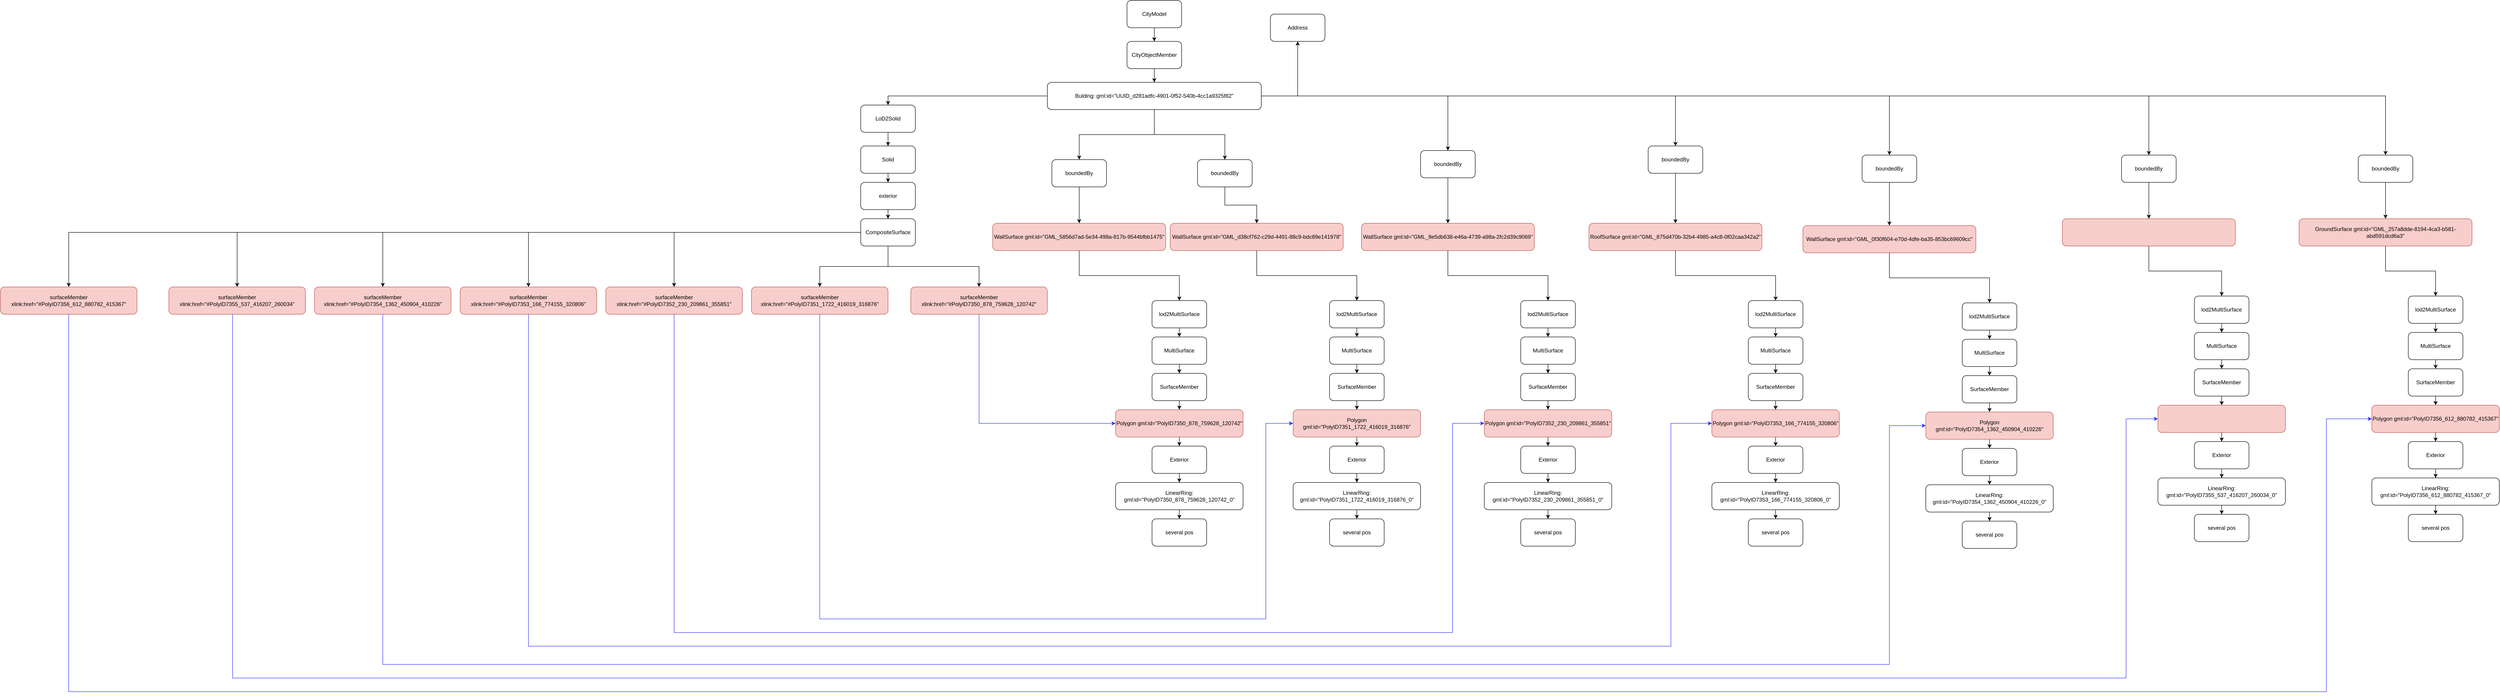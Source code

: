 <mxfile version="24.6.4" type="github">
  <diagram name="Page-1" id="2VtC6YXDffIF7QngygkM">
    <mxGraphModel dx="7420" dy="2530" grid="1" gridSize="10" guides="1" tooltips="1" connect="1" arrows="1" fold="1" page="1" pageScale="1" pageWidth="850" pageHeight="1100" math="0" shadow="0">
      <root>
        <mxCell id="0" />
        <mxCell id="1" parent="0" />
        <mxCell id="NzelXzCkFyNPyGSpEoC4-1" style="edgeStyle=orthogonalEdgeStyle;rounded=0;orthogonalLoop=1;jettySize=auto;html=1;exitX=0.5;exitY=1;exitDx=0;exitDy=0;entryX=0.5;entryY=0;entryDx=0;entryDy=0;" edge="1" parent="1" source="NzelXzCkFyNPyGSpEoC4-2" target="NzelXzCkFyNPyGSpEoC4-12">
          <mxGeometry relative="1" as="geometry" />
        </mxCell>
        <mxCell id="NzelXzCkFyNPyGSpEoC4-2" value="CityObjectMember" style="rounded=1;whiteSpace=wrap;html=1;" vertex="1" parent="1">
          <mxGeometry x="325" y="190" width="120" height="60" as="geometry" />
        </mxCell>
        <mxCell id="NzelXzCkFyNPyGSpEoC4-3" style="edgeStyle=orthogonalEdgeStyle;rounded=0;orthogonalLoop=1;jettySize=auto;html=1;entryX=0.5;entryY=0;entryDx=0;entryDy=0;" edge="1" parent="1" source="NzelXzCkFyNPyGSpEoC4-12" target="NzelXzCkFyNPyGSpEoC4-14">
          <mxGeometry relative="1" as="geometry" />
        </mxCell>
        <mxCell id="NzelXzCkFyNPyGSpEoC4-4" style="edgeStyle=orthogonalEdgeStyle;rounded=0;orthogonalLoop=1;jettySize=auto;html=1;entryX=0.5;entryY=0;entryDx=0;entryDy=0;" edge="1" parent="1" source="NzelXzCkFyNPyGSpEoC4-12" target="NzelXzCkFyNPyGSpEoC4-42">
          <mxGeometry relative="1" as="geometry" />
        </mxCell>
        <mxCell id="NzelXzCkFyNPyGSpEoC4-5" style="edgeStyle=orthogonalEdgeStyle;rounded=0;orthogonalLoop=1;jettySize=auto;html=1;exitX=0.5;exitY=1;exitDx=0;exitDy=0;entryX=0.5;entryY=0;entryDx=0;entryDy=0;" edge="1" parent="1" source="NzelXzCkFyNPyGSpEoC4-12" target="NzelXzCkFyNPyGSpEoC4-44">
          <mxGeometry relative="1" as="geometry" />
        </mxCell>
        <mxCell id="NzelXzCkFyNPyGSpEoC4-6" style="edgeStyle=orthogonalEdgeStyle;rounded=0;orthogonalLoop=1;jettySize=auto;html=1;entryX=0.5;entryY=0;entryDx=0;entryDy=0;" edge="1" parent="1" source="NzelXzCkFyNPyGSpEoC4-12" target="NzelXzCkFyNPyGSpEoC4-46">
          <mxGeometry relative="1" as="geometry" />
        </mxCell>
        <mxCell id="NzelXzCkFyNPyGSpEoC4-7" style="edgeStyle=orthogonalEdgeStyle;rounded=0;orthogonalLoop=1;jettySize=auto;html=1;entryX=0.5;entryY=0;entryDx=0;entryDy=0;" edge="1" parent="1" source="NzelXzCkFyNPyGSpEoC4-12" target="NzelXzCkFyNPyGSpEoC4-48">
          <mxGeometry relative="1" as="geometry" />
        </mxCell>
        <mxCell id="NzelXzCkFyNPyGSpEoC4-8" style="edgeStyle=orthogonalEdgeStyle;rounded=0;orthogonalLoop=1;jettySize=auto;html=1;entryX=0.5;entryY=0;entryDx=0;entryDy=0;" edge="1" parent="1" source="NzelXzCkFyNPyGSpEoC4-12" target="NzelXzCkFyNPyGSpEoC4-50">
          <mxGeometry relative="1" as="geometry" />
        </mxCell>
        <mxCell id="NzelXzCkFyNPyGSpEoC4-9" style="edgeStyle=orthogonalEdgeStyle;rounded=0;orthogonalLoop=1;jettySize=auto;html=1;entryX=0.5;entryY=0;entryDx=0;entryDy=0;" edge="1" parent="1" source="NzelXzCkFyNPyGSpEoC4-12" target="NzelXzCkFyNPyGSpEoC4-52">
          <mxGeometry relative="1" as="geometry" />
        </mxCell>
        <mxCell id="NzelXzCkFyNPyGSpEoC4-10" style="edgeStyle=orthogonalEdgeStyle;rounded=0;orthogonalLoop=1;jettySize=auto;html=1;entryX=0.5;entryY=0;entryDx=0;entryDy=0;" edge="1" parent="1" source="NzelXzCkFyNPyGSpEoC4-12" target="NzelXzCkFyNPyGSpEoC4-54">
          <mxGeometry relative="1" as="geometry" />
        </mxCell>
        <mxCell id="NzelXzCkFyNPyGSpEoC4-11" style="edgeStyle=orthogonalEdgeStyle;rounded=0;orthogonalLoop=1;jettySize=auto;html=1;entryX=0.5;entryY=1;entryDx=0;entryDy=0;" edge="1" parent="1" source="NzelXzCkFyNPyGSpEoC4-12" target="NzelXzCkFyNPyGSpEoC4-162">
          <mxGeometry relative="1" as="geometry" />
        </mxCell>
        <mxCell id="NzelXzCkFyNPyGSpEoC4-12" value="Bulding: gml:id=&quot;UUID_d281adfc-4901-0f52-540b-4cc1a9325f82&quot;" style="rounded=1;whiteSpace=wrap;html=1;" vertex="1" parent="1">
          <mxGeometry x="150" y="280" width="470" height="60" as="geometry" />
        </mxCell>
        <mxCell id="NzelXzCkFyNPyGSpEoC4-13" style="edgeStyle=orthogonalEdgeStyle;rounded=0;orthogonalLoop=1;jettySize=auto;html=1;entryX=0.5;entryY=0;entryDx=0;entryDy=0;" edge="1" parent="1" source="NzelXzCkFyNPyGSpEoC4-14" target="NzelXzCkFyNPyGSpEoC4-16">
          <mxGeometry relative="1" as="geometry" />
        </mxCell>
        <mxCell id="NzelXzCkFyNPyGSpEoC4-14" value="LoD2Solid" style="rounded=1;whiteSpace=wrap;html=1;" vertex="1" parent="1">
          <mxGeometry x="-260" y="330" width="120" height="60" as="geometry" />
        </mxCell>
        <mxCell id="NzelXzCkFyNPyGSpEoC4-15" style="edgeStyle=orthogonalEdgeStyle;rounded=0;orthogonalLoop=1;jettySize=auto;html=1;" edge="1" parent="1" source="NzelXzCkFyNPyGSpEoC4-16" target="NzelXzCkFyNPyGSpEoC4-18">
          <mxGeometry relative="1" as="geometry" />
        </mxCell>
        <mxCell id="NzelXzCkFyNPyGSpEoC4-16" value="Solid" style="rounded=1;whiteSpace=wrap;html=1;" vertex="1" parent="1">
          <mxGeometry x="-260" y="420" width="120" height="60" as="geometry" />
        </mxCell>
        <mxCell id="NzelXzCkFyNPyGSpEoC4-17" style="edgeStyle=orthogonalEdgeStyle;rounded=0;orthogonalLoop=1;jettySize=auto;html=1;exitX=0.5;exitY=1;exitDx=0;exitDy=0;entryX=0.5;entryY=0;entryDx=0;entryDy=0;" edge="1" parent="1" source="NzelXzCkFyNPyGSpEoC4-18" target="NzelXzCkFyNPyGSpEoC4-26">
          <mxGeometry relative="1" as="geometry" />
        </mxCell>
        <mxCell id="NzelXzCkFyNPyGSpEoC4-18" value="exterior" style="rounded=1;whiteSpace=wrap;html=1;" vertex="1" parent="1">
          <mxGeometry x="-260" y="500" width="120" height="60" as="geometry" />
        </mxCell>
        <mxCell id="NzelXzCkFyNPyGSpEoC4-19" style="edgeStyle=orthogonalEdgeStyle;rounded=0;orthogonalLoop=1;jettySize=auto;html=1;entryX=0.5;entryY=0;entryDx=0;entryDy=0;" edge="1" parent="1" source="NzelXzCkFyNPyGSpEoC4-26" target="NzelXzCkFyNPyGSpEoC4-28">
          <mxGeometry relative="1" as="geometry" />
        </mxCell>
        <mxCell id="NzelXzCkFyNPyGSpEoC4-20" style="edgeStyle=orthogonalEdgeStyle;rounded=0;orthogonalLoop=1;jettySize=auto;html=1;entryX=0.5;entryY=0;entryDx=0;entryDy=0;" edge="1" parent="1" source="NzelXzCkFyNPyGSpEoC4-26" target="NzelXzCkFyNPyGSpEoC4-30">
          <mxGeometry relative="1" as="geometry" />
        </mxCell>
        <mxCell id="NzelXzCkFyNPyGSpEoC4-21" style="edgeStyle=orthogonalEdgeStyle;rounded=0;orthogonalLoop=1;jettySize=auto;html=1;entryX=0.5;entryY=0;entryDx=0;entryDy=0;" edge="1" parent="1" source="NzelXzCkFyNPyGSpEoC4-26" target="NzelXzCkFyNPyGSpEoC4-32">
          <mxGeometry relative="1" as="geometry" />
        </mxCell>
        <mxCell id="NzelXzCkFyNPyGSpEoC4-22" style="edgeStyle=orthogonalEdgeStyle;rounded=0;orthogonalLoop=1;jettySize=auto;html=1;entryX=0.5;entryY=0;entryDx=0;entryDy=0;" edge="1" parent="1" source="NzelXzCkFyNPyGSpEoC4-26" target="NzelXzCkFyNPyGSpEoC4-34">
          <mxGeometry relative="1" as="geometry" />
        </mxCell>
        <mxCell id="NzelXzCkFyNPyGSpEoC4-23" style="edgeStyle=orthogonalEdgeStyle;rounded=0;orthogonalLoop=1;jettySize=auto;html=1;" edge="1" parent="1" source="NzelXzCkFyNPyGSpEoC4-26" target="NzelXzCkFyNPyGSpEoC4-36">
          <mxGeometry relative="1" as="geometry" />
        </mxCell>
        <mxCell id="NzelXzCkFyNPyGSpEoC4-24" style="edgeStyle=orthogonalEdgeStyle;rounded=0;orthogonalLoop=1;jettySize=auto;html=1;" edge="1" parent="1" source="NzelXzCkFyNPyGSpEoC4-26" target="NzelXzCkFyNPyGSpEoC4-38">
          <mxGeometry relative="1" as="geometry" />
        </mxCell>
        <mxCell id="NzelXzCkFyNPyGSpEoC4-25" style="edgeStyle=orthogonalEdgeStyle;rounded=0;orthogonalLoop=1;jettySize=auto;html=1;entryX=0.5;entryY=0;entryDx=0;entryDy=0;" edge="1" parent="1" source="NzelXzCkFyNPyGSpEoC4-26" target="NzelXzCkFyNPyGSpEoC4-40">
          <mxGeometry relative="1" as="geometry" />
        </mxCell>
        <mxCell id="NzelXzCkFyNPyGSpEoC4-26" value="CompositeSurface" style="rounded=1;whiteSpace=wrap;html=1;" vertex="1" parent="1">
          <mxGeometry x="-260" y="580" width="120" height="60" as="geometry" />
        </mxCell>
        <mxCell id="NzelXzCkFyNPyGSpEoC4-27" style="edgeStyle=orthogonalEdgeStyle;rounded=0;orthogonalLoop=1;jettySize=auto;html=1;exitX=1;exitY=0.5;exitDx=0;exitDy=0;entryX=0;entryY=0.5;entryDx=0;entryDy=0;strokeColor=#3333FF;" edge="1" parent="1" source="NzelXzCkFyNPyGSpEoC4-28" target="NzelXzCkFyNPyGSpEoC4-66">
          <mxGeometry relative="1" as="geometry">
            <Array as="points">
              <mxPoint y="760" />
              <mxPoint y="1030" />
            </Array>
          </mxGeometry>
        </mxCell>
        <mxCell id="NzelXzCkFyNPyGSpEoC4-28" value="surfaceMember xlink:href=&quot;#PolyID7350_878_759628_120742&quot;" style="rounded=1;whiteSpace=wrap;html=1;fillColor=#f8cecc;strokeColor=#b85450;" vertex="1" parent="1">
          <mxGeometry x="-150" y="730" width="300" height="60" as="geometry" />
        </mxCell>
        <mxCell id="NzelXzCkFyNPyGSpEoC4-29" style="edgeStyle=orthogonalEdgeStyle;rounded=0;orthogonalLoop=1;jettySize=auto;html=1;entryX=0;entryY=0.5;entryDx=0;entryDy=0;strokeColor=#3333FF;" edge="1" parent="1" source="NzelXzCkFyNPyGSpEoC4-30" target="NzelXzCkFyNPyGSpEoC4-81">
          <mxGeometry relative="1" as="geometry">
            <Array as="points">
              <mxPoint x="-350" y="1460" />
              <mxPoint x="630" y="1460" />
              <mxPoint x="630" y="1030" />
            </Array>
          </mxGeometry>
        </mxCell>
        <mxCell id="NzelXzCkFyNPyGSpEoC4-30" value="surfaceMember xlink:href=&quot;#PolyID7351_1722_416019_316876&quot;" style="rounded=1;whiteSpace=wrap;html=1;fillColor=#f8cecc;strokeColor=#b85450;" vertex="1" parent="1">
          <mxGeometry x="-500" y="730" width="300" height="60" as="geometry" />
        </mxCell>
        <mxCell id="NzelXzCkFyNPyGSpEoC4-31" style="edgeStyle=orthogonalEdgeStyle;rounded=0;orthogonalLoop=1;jettySize=auto;html=1;entryX=0;entryY=0.5;entryDx=0;entryDy=0;strokeColor=#3333FF;" edge="1" parent="1" source="NzelXzCkFyNPyGSpEoC4-32" target="NzelXzCkFyNPyGSpEoC4-96">
          <mxGeometry relative="1" as="geometry">
            <Array as="points">
              <mxPoint x="-670" y="1490" />
              <mxPoint x="1040" y="1490" />
              <mxPoint x="1040" y="1030" />
            </Array>
          </mxGeometry>
        </mxCell>
        <mxCell id="NzelXzCkFyNPyGSpEoC4-32" value="surfaceMember xlink:href=&quot;#PolyID7352_230_209861_355851&quot;" style="rounded=1;whiteSpace=wrap;html=1;fillColor=#f8cecc;strokeColor=#b85450;" vertex="1" parent="1">
          <mxGeometry x="-820" y="730" width="300" height="60" as="geometry" />
        </mxCell>
        <mxCell id="NzelXzCkFyNPyGSpEoC4-33" style="edgeStyle=orthogonalEdgeStyle;rounded=0;orthogonalLoop=1;jettySize=auto;html=1;entryX=0;entryY=0.5;entryDx=0;entryDy=0;strokeColor=#3333FF;" edge="1" parent="1" source="NzelXzCkFyNPyGSpEoC4-34" target="NzelXzCkFyNPyGSpEoC4-111">
          <mxGeometry relative="1" as="geometry">
            <Array as="points">
              <mxPoint x="-990" y="1520" />
              <mxPoint x="1520" y="1520" />
              <mxPoint x="1520" y="1030" />
            </Array>
          </mxGeometry>
        </mxCell>
        <mxCell id="NzelXzCkFyNPyGSpEoC4-34" value="surfaceMember xlink:href=&quot;#PolyID7353_166_774155_320806&quot;" style="rounded=1;whiteSpace=wrap;html=1;fillColor=#f8cecc;strokeColor=#b85450;" vertex="1" parent="1">
          <mxGeometry x="-1140" y="730" width="300" height="60" as="geometry" />
        </mxCell>
        <mxCell id="NzelXzCkFyNPyGSpEoC4-35" style="edgeStyle=orthogonalEdgeStyle;rounded=0;orthogonalLoop=1;jettySize=auto;html=1;entryX=0;entryY=0.5;entryDx=0;entryDy=0;strokeColor=#3333FF;" edge="1" parent="1" source="NzelXzCkFyNPyGSpEoC4-36" target="NzelXzCkFyNPyGSpEoC4-126">
          <mxGeometry relative="1" as="geometry">
            <Array as="points">
              <mxPoint x="-1310" y="1560" />
              <mxPoint x="2000" y="1560" />
              <mxPoint x="2000" y="1035" />
            </Array>
          </mxGeometry>
        </mxCell>
        <mxCell id="NzelXzCkFyNPyGSpEoC4-36" value="surfaceMember xlink:href=&quot;#PolyID7354_1362_450904_410226&quot;" style="rounded=1;whiteSpace=wrap;html=1;fillColor=#f8cecc;strokeColor=#b85450;" vertex="1" parent="1">
          <mxGeometry x="-1460" y="730" width="300" height="60" as="geometry" />
        </mxCell>
        <mxCell id="NzelXzCkFyNPyGSpEoC4-37" style="edgeStyle=orthogonalEdgeStyle;rounded=0;orthogonalLoop=1;jettySize=auto;html=1;entryX=0;entryY=0.5;entryDx=0;entryDy=0;strokeColor=#3333FF;" edge="1" parent="1" source="NzelXzCkFyNPyGSpEoC4-38" target="NzelXzCkFyNPyGSpEoC4-141">
          <mxGeometry relative="1" as="geometry">
            <Array as="points">
              <mxPoint x="-1640" y="1590" />
              <mxPoint x="2520" y="1590" />
              <mxPoint x="2520" y="1020" />
            </Array>
          </mxGeometry>
        </mxCell>
        <mxCell id="NzelXzCkFyNPyGSpEoC4-38" value="surfaceMember xlink:href=&quot;#PolyID7355_537_416207_260034&quot;" style="rounded=1;whiteSpace=wrap;html=1;fillColor=#f8cecc;strokeColor=#b85450;" vertex="1" parent="1">
          <mxGeometry x="-1780" y="730" width="300" height="60" as="geometry" />
        </mxCell>
        <mxCell id="NzelXzCkFyNPyGSpEoC4-39" style="edgeStyle=orthogonalEdgeStyle;rounded=0;orthogonalLoop=1;jettySize=auto;html=1;entryX=0;entryY=0.5;entryDx=0;entryDy=0;strokeColor=#3333FF;" edge="1" parent="1" source="NzelXzCkFyNPyGSpEoC4-40" target="NzelXzCkFyNPyGSpEoC4-156">
          <mxGeometry relative="1" as="geometry">
            <Array as="points">
              <mxPoint x="-2000" y="1620" />
              <mxPoint x="2960" y="1620" />
              <mxPoint x="2960" y="1020" />
            </Array>
          </mxGeometry>
        </mxCell>
        <mxCell id="NzelXzCkFyNPyGSpEoC4-40" value="surfaceMember xlink:href=&quot;#PolyID7356_612_880782_415367&quot;" style="rounded=1;whiteSpace=wrap;html=1;fillColor=#f8cecc;strokeColor=#b85450;" vertex="1" parent="1">
          <mxGeometry x="-2150" y="730" width="300" height="60" as="geometry" />
        </mxCell>
        <mxCell id="NzelXzCkFyNPyGSpEoC4-41" style="edgeStyle=orthogonalEdgeStyle;rounded=0;orthogonalLoop=1;jettySize=auto;html=1;exitX=0.5;exitY=1;exitDx=0;exitDy=0;entryX=0.5;entryY=0;entryDx=0;entryDy=0;" edge="1" parent="1" source="NzelXzCkFyNPyGSpEoC4-42" target="NzelXzCkFyNPyGSpEoC4-58">
          <mxGeometry relative="1" as="geometry" />
        </mxCell>
        <mxCell id="NzelXzCkFyNPyGSpEoC4-42" value="boundedBy" style="rounded=1;whiteSpace=wrap;html=1;" vertex="1" parent="1">
          <mxGeometry x="160" y="450" width="120" height="60" as="geometry" />
        </mxCell>
        <mxCell id="NzelXzCkFyNPyGSpEoC4-43" style="edgeStyle=orthogonalEdgeStyle;rounded=0;orthogonalLoop=1;jettySize=auto;html=1;entryX=0.5;entryY=0;entryDx=0;entryDy=0;" edge="1" parent="1" source="NzelXzCkFyNPyGSpEoC4-44" target="NzelXzCkFyNPyGSpEoC4-73">
          <mxGeometry relative="1" as="geometry" />
        </mxCell>
        <mxCell id="NzelXzCkFyNPyGSpEoC4-44" value="boundedBy" style="rounded=1;whiteSpace=wrap;html=1;" vertex="1" parent="1">
          <mxGeometry x="480" y="450" width="120" height="60" as="geometry" />
        </mxCell>
        <mxCell id="NzelXzCkFyNPyGSpEoC4-45" style="edgeStyle=orthogonalEdgeStyle;rounded=0;orthogonalLoop=1;jettySize=auto;html=1;" edge="1" parent="1" source="NzelXzCkFyNPyGSpEoC4-46" target="NzelXzCkFyNPyGSpEoC4-88">
          <mxGeometry relative="1" as="geometry" />
        </mxCell>
        <mxCell id="NzelXzCkFyNPyGSpEoC4-46" value="boundedBy" style="rounded=1;whiteSpace=wrap;html=1;" vertex="1" parent="1">
          <mxGeometry x="970" y="430" width="120" height="60" as="geometry" />
        </mxCell>
        <mxCell id="NzelXzCkFyNPyGSpEoC4-47" style="edgeStyle=orthogonalEdgeStyle;rounded=0;orthogonalLoop=1;jettySize=auto;html=1;entryX=0.5;entryY=0;entryDx=0;entryDy=0;" edge="1" parent="1" source="NzelXzCkFyNPyGSpEoC4-48" target="NzelXzCkFyNPyGSpEoC4-103">
          <mxGeometry relative="1" as="geometry" />
        </mxCell>
        <mxCell id="NzelXzCkFyNPyGSpEoC4-48" value="boundedBy" style="rounded=1;whiteSpace=wrap;html=1;" vertex="1" parent="1">
          <mxGeometry x="1470" y="420" width="120" height="60" as="geometry" />
        </mxCell>
        <mxCell id="NzelXzCkFyNPyGSpEoC4-49" style="edgeStyle=orthogonalEdgeStyle;rounded=0;orthogonalLoop=1;jettySize=auto;html=1;entryX=0.5;entryY=0;entryDx=0;entryDy=0;" edge="1" parent="1" source="NzelXzCkFyNPyGSpEoC4-50" target="NzelXzCkFyNPyGSpEoC4-118">
          <mxGeometry relative="1" as="geometry" />
        </mxCell>
        <mxCell id="NzelXzCkFyNPyGSpEoC4-50" value="boundedBy" style="rounded=1;whiteSpace=wrap;html=1;" vertex="1" parent="1">
          <mxGeometry x="1940" y="440" width="120" height="60" as="geometry" />
        </mxCell>
        <mxCell id="NzelXzCkFyNPyGSpEoC4-51" style="edgeStyle=orthogonalEdgeStyle;rounded=0;orthogonalLoop=1;jettySize=auto;html=1;entryX=0.5;entryY=0;entryDx=0;entryDy=0;" edge="1" parent="1" source="NzelXzCkFyNPyGSpEoC4-52" target="NzelXzCkFyNPyGSpEoC4-133">
          <mxGeometry relative="1" as="geometry" />
        </mxCell>
        <mxCell id="NzelXzCkFyNPyGSpEoC4-52" value="boundedBy" style="rounded=1;whiteSpace=wrap;html=1;" vertex="1" parent="1">
          <mxGeometry x="2510" y="440" width="120" height="60" as="geometry" />
        </mxCell>
        <mxCell id="NzelXzCkFyNPyGSpEoC4-53" style="edgeStyle=orthogonalEdgeStyle;rounded=0;orthogonalLoop=1;jettySize=auto;html=1;" edge="1" parent="1" source="NzelXzCkFyNPyGSpEoC4-54" target="NzelXzCkFyNPyGSpEoC4-148">
          <mxGeometry relative="1" as="geometry" />
        </mxCell>
        <mxCell id="NzelXzCkFyNPyGSpEoC4-54" value="boundedBy" style="rounded=1;whiteSpace=wrap;html=1;" vertex="1" parent="1">
          <mxGeometry x="3030" y="440" width="120" height="60" as="geometry" />
        </mxCell>
        <mxCell id="NzelXzCkFyNPyGSpEoC4-55" style="edgeStyle=orthogonalEdgeStyle;rounded=0;orthogonalLoop=1;jettySize=auto;html=1;exitX=0.5;exitY=1;exitDx=0;exitDy=0;entryX=0.5;entryY=0;entryDx=0;entryDy=0;" edge="1" parent="1" source="NzelXzCkFyNPyGSpEoC4-56" target="NzelXzCkFyNPyGSpEoC4-2">
          <mxGeometry relative="1" as="geometry" />
        </mxCell>
        <mxCell id="NzelXzCkFyNPyGSpEoC4-56" value="CityModel" style="rounded=1;whiteSpace=wrap;html=1;" vertex="1" parent="1">
          <mxGeometry x="325" y="100" width="120" height="60" as="geometry" />
        </mxCell>
        <mxCell id="NzelXzCkFyNPyGSpEoC4-57" style="edgeStyle=orthogonalEdgeStyle;rounded=0;orthogonalLoop=1;jettySize=auto;html=1;exitX=0.5;exitY=1;exitDx=0;exitDy=0;entryX=0.5;entryY=0;entryDx=0;entryDy=0;" edge="1" parent="1" source="NzelXzCkFyNPyGSpEoC4-58" target="NzelXzCkFyNPyGSpEoC4-60">
          <mxGeometry relative="1" as="geometry" />
        </mxCell>
        <mxCell id="NzelXzCkFyNPyGSpEoC4-58" value="WallSurface gml:id=&quot;GML_5856d7ad-5e34-498a-817b-9544bfbb1475&quot;" style="rounded=1;whiteSpace=wrap;html=1;fillColor=#f8cecc;strokeColor=#b85450;" vertex="1" parent="1">
          <mxGeometry x="30" y="590" width="380" height="60" as="geometry" />
        </mxCell>
        <mxCell id="NzelXzCkFyNPyGSpEoC4-59" style="edgeStyle=orthogonalEdgeStyle;rounded=0;orthogonalLoop=1;jettySize=auto;html=1;exitX=0.5;exitY=1;exitDx=0;exitDy=0;entryX=0.5;entryY=0;entryDx=0;entryDy=0;" edge="1" parent="1" source="NzelXzCkFyNPyGSpEoC4-60" target="NzelXzCkFyNPyGSpEoC4-62">
          <mxGeometry relative="1" as="geometry" />
        </mxCell>
        <mxCell id="NzelXzCkFyNPyGSpEoC4-60" value="lod2MultiSurface" style="rounded=1;whiteSpace=wrap;html=1;" vertex="1" parent="1">
          <mxGeometry x="380" y="760" width="120" height="60" as="geometry" />
        </mxCell>
        <mxCell id="NzelXzCkFyNPyGSpEoC4-61" style="edgeStyle=orthogonalEdgeStyle;rounded=0;orthogonalLoop=1;jettySize=auto;html=1;exitX=0.5;exitY=1;exitDx=0;exitDy=0;entryX=0.5;entryY=0;entryDx=0;entryDy=0;" edge="1" parent="1" source="NzelXzCkFyNPyGSpEoC4-62" target="NzelXzCkFyNPyGSpEoC4-64">
          <mxGeometry relative="1" as="geometry" />
        </mxCell>
        <mxCell id="NzelXzCkFyNPyGSpEoC4-62" value="MultiSurface" style="rounded=1;whiteSpace=wrap;html=1;" vertex="1" parent="1">
          <mxGeometry x="380" y="840" width="120" height="60" as="geometry" />
        </mxCell>
        <mxCell id="NzelXzCkFyNPyGSpEoC4-63" style="edgeStyle=orthogonalEdgeStyle;rounded=0;orthogonalLoop=1;jettySize=auto;html=1;exitX=0.5;exitY=1;exitDx=0;exitDy=0;entryX=0.5;entryY=0;entryDx=0;entryDy=0;" edge="1" parent="1" source="NzelXzCkFyNPyGSpEoC4-64" target="NzelXzCkFyNPyGSpEoC4-66">
          <mxGeometry relative="1" as="geometry" />
        </mxCell>
        <mxCell id="NzelXzCkFyNPyGSpEoC4-64" value="SurfaceMember" style="rounded=1;whiteSpace=wrap;html=1;" vertex="1" parent="1">
          <mxGeometry x="380" y="920" width="120" height="60" as="geometry" />
        </mxCell>
        <mxCell id="NzelXzCkFyNPyGSpEoC4-65" style="edgeStyle=orthogonalEdgeStyle;rounded=0;orthogonalLoop=1;jettySize=auto;html=1;exitX=0.5;exitY=1;exitDx=0;exitDy=0;entryX=0.5;entryY=0;entryDx=0;entryDy=0;" edge="1" parent="1" source="NzelXzCkFyNPyGSpEoC4-66" target="NzelXzCkFyNPyGSpEoC4-68">
          <mxGeometry relative="1" as="geometry" />
        </mxCell>
        <mxCell id="NzelXzCkFyNPyGSpEoC4-66" value="Polygon gml:id=&quot;PolyID7350_878_759628_120742&quot;" style="rounded=1;whiteSpace=wrap;html=1;fillColor=#f8cecc;strokeColor=#b85450;" vertex="1" parent="1">
          <mxGeometry x="300" y="1000" width="280" height="60" as="geometry" />
        </mxCell>
        <mxCell id="NzelXzCkFyNPyGSpEoC4-67" style="edgeStyle=orthogonalEdgeStyle;rounded=0;orthogonalLoop=1;jettySize=auto;html=1;exitX=0.5;exitY=1;exitDx=0;exitDy=0;entryX=0.5;entryY=0;entryDx=0;entryDy=0;" edge="1" parent="1" source="NzelXzCkFyNPyGSpEoC4-68" target="NzelXzCkFyNPyGSpEoC4-70">
          <mxGeometry relative="1" as="geometry" />
        </mxCell>
        <mxCell id="NzelXzCkFyNPyGSpEoC4-68" value="Exterior" style="rounded=1;whiteSpace=wrap;html=1;" vertex="1" parent="1">
          <mxGeometry x="380" y="1080" width="120" height="60" as="geometry" />
        </mxCell>
        <mxCell id="NzelXzCkFyNPyGSpEoC4-69" style="edgeStyle=orthogonalEdgeStyle;rounded=0;orthogonalLoop=1;jettySize=auto;html=1;exitX=0.5;exitY=1;exitDx=0;exitDy=0;entryX=0.5;entryY=0;entryDx=0;entryDy=0;" edge="1" parent="1" source="NzelXzCkFyNPyGSpEoC4-70" target="NzelXzCkFyNPyGSpEoC4-71">
          <mxGeometry relative="1" as="geometry" />
        </mxCell>
        <mxCell id="NzelXzCkFyNPyGSpEoC4-70" value="LinearRing: gml:id=&quot;PolyID7350_878_759628_120742_0&quot;" style="rounded=1;whiteSpace=wrap;html=1;" vertex="1" parent="1">
          <mxGeometry x="300" y="1160" width="280" height="60" as="geometry" />
        </mxCell>
        <mxCell id="NzelXzCkFyNPyGSpEoC4-71" value="several pos" style="rounded=1;whiteSpace=wrap;html=1;" vertex="1" parent="1">
          <mxGeometry x="380" y="1240" width="120" height="60" as="geometry" />
        </mxCell>
        <mxCell id="NzelXzCkFyNPyGSpEoC4-72" style="edgeStyle=orthogonalEdgeStyle;rounded=0;orthogonalLoop=1;jettySize=auto;html=1;exitX=0.5;exitY=1;exitDx=0;exitDy=0;entryX=0.5;entryY=0;entryDx=0;entryDy=0;" edge="1" parent="1" source="NzelXzCkFyNPyGSpEoC4-73" target="NzelXzCkFyNPyGSpEoC4-75">
          <mxGeometry relative="1" as="geometry" />
        </mxCell>
        <mxCell id="NzelXzCkFyNPyGSpEoC4-73" value="WallSurface gml:id=&quot;GML_d38cf762-c29d-4491-88c9-bdc89e141978&quot;" style="rounded=1;whiteSpace=wrap;html=1;fillColor=#f8cecc;strokeColor=#b85450;" vertex="1" parent="1">
          <mxGeometry x="420" y="590" width="380" height="60" as="geometry" />
        </mxCell>
        <mxCell id="NzelXzCkFyNPyGSpEoC4-74" style="edgeStyle=orthogonalEdgeStyle;rounded=0;orthogonalLoop=1;jettySize=auto;html=1;exitX=0.5;exitY=1;exitDx=0;exitDy=0;entryX=0.5;entryY=0;entryDx=0;entryDy=0;" edge="1" parent="1" source="NzelXzCkFyNPyGSpEoC4-75" target="NzelXzCkFyNPyGSpEoC4-77">
          <mxGeometry relative="1" as="geometry" />
        </mxCell>
        <mxCell id="NzelXzCkFyNPyGSpEoC4-75" value="lod2MultiSurface" style="rounded=1;whiteSpace=wrap;html=1;" vertex="1" parent="1">
          <mxGeometry x="770" y="760" width="120" height="60" as="geometry" />
        </mxCell>
        <mxCell id="NzelXzCkFyNPyGSpEoC4-76" style="edgeStyle=orthogonalEdgeStyle;rounded=0;orthogonalLoop=1;jettySize=auto;html=1;exitX=0.5;exitY=1;exitDx=0;exitDy=0;entryX=0.5;entryY=0;entryDx=0;entryDy=0;" edge="1" parent="1" source="NzelXzCkFyNPyGSpEoC4-77" target="NzelXzCkFyNPyGSpEoC4-79">
          <mxGeometry relative="1" as="geometry" />
        </mxCell>
        <mxCell id="NzelXzCkFyNPyGSpEoC4-77" value="MultiSurface" style="rounded=1;whiteSpace=wrap;html=1;" vertex="1" parent="1">
          <mxGeometry x="770" y="840" width="120" height="60" as="geometry" />
        </mxCell>
        <mxCell id="NzelXzCkFyNPyGSpEoC4-78" style="edgeStyle=orthogonalEdgeStyle;rounded=0;orthogonalLoop=1;jettySize=auto;html=1;exitX=0.5;exitY=1;exitDx=0;exitDy=0;entryX=0.5;entryY=0;entryDx=0;entryDy=0;" edge="1" parent="1" source="NzelXzCkFyNPyGSpEoC4-79" target="NzelXzCkFyNPyGSpEoC4-81">
          <mxGeometry relative="1" as="geometry" />
        </mxCell>
        <mxCell id="NzelXzCkFyNPyGSpEoC4-79" value="SurfaceMember" style="rounded=1;whiteSpace=wrap;html=1;" vertex="1" parent="1">
          <mxGeometry x="770" y="920" width="120" height="60" as="geometry" />
        </mxCell>
        <mxCell id="NzelXzCkFyNPyGSpEoC4-80" style="edgeStyle=orthogonalEdgeStyle;rounded=0;orthogonalLoop=1;jettySize=auto;html=1;exitX=0.5;exitY=1;exitDx=0;exitDy=0;entryX=0.5;entryY=0;entryDx=0;entryDy=0;" edge="1" parent="1" source="NzelXzCkFyNPyGSpEoC4-81" target="NzelXzCkFyNPyGSpEoC4-83">
          <mxGeometry relative="1" as="geometry" />
        </mxCell>
        <mxCell id="NzelXzCkFyNPyGSpEoC4-81" value="Polygon gml:id=&quot;PolyID7351_1722_416019_316876&quot;" style="rounded=1;whiteSpace=wrap;html=1;fillColor=#f8cecc;strokeColor=#b85450;" vertex="1" parent="1">
          <mxGeometry x="690" y="1000" width="280" height="60" as="geometry" />
        </mxCell>
        <mxCell id="NzelXzCkFyNPyGSpEoC4-82" style="edgeStyle=orthogonalEdgeStyle;rounded=0;orthogonalLoop=1;jettySize=auto;html=1;exitX=0.5;exitY=1;exitDx=0;exitDy=0;entryX=0.5;entryY=0;entryDx=0;entryDy=0;" edge="1" parent="1" source="NzelXzCkFyNPyGSpEoC4-83" target="NzelXzCkFyNPyGSpEoC4-85">
          <mxGeometry relative="1" as="geometry" />
        </mxCell>
        <mxCell id="NzelXzCkFyNPyGSpEoC4-83" value="Exterior" style="rounded=1;whiteSpace=wrap;html=1;" vertex="1" parent="1">
          <mxGeometry x="770" y="1080" width="120" height="60" as="geometry" />
        </mxCell>
        <mxCell id="NzelXzCkFyNPyGSpEoC4-84" style="edgeStyle=orthogonalEdgeStyle;rounded=0;orthogonalLoop=1;jettySize=auto;html=1;exitX=0.5;exitY=1;exitDx=0;exitDy=0;entryX=0.5;entryY=0;entryDx=0;entryDy=0;" edge="1" parent="1" source="NzelXzCkFyNPyGSpEoC4-85" target="NzelXzCkFyNPyGSpEoC4-86">
          <mxGeometry relative="1" as="geometry" />
        </mxCell>
        <mxCell id="NzelXzCkFyNPyGSpEoC4-85" value="LinearRing: gml:id=&quot;PolyID7351_1722_416019_316876_0&quot;" style="rounded=1;whiteSpace=wrap;html=1;" vertex="1" parent="1">
          <mxGeometry x="690" y="1160" width="280" height="60" as="geometry" />
        </mxCell>
        <mxCell id="NzelXzCkFyNPyGSpEoC4-86" value="several pos" style="rounded=1;whiteSpace=wrap;html=1;" vertex="1" parent="1">
          <mxGeometry x="770" y="1240" width="120" height="60" as="geometry" />
        </mxCell>
        <mxCell id="NzelXzCkFyNPyGSpEoC4-87" style="edgeStyle=orthogonalEdgeStyle;rounded=0;orthogonalLoop=1;jettySize=auto;html=1;exitX=0.5;exitY=1;exitDx=0;exitDy=0;entryX=0.5;entryY=0;entryDx=0;entryDy=0;" edge="1" parent="1" source="NzelXzCkFyNPyGSpEoC4-88" target="NzelXzCkFyNPyGSpEoC4-90">
          <mxGeometry relative="1" as="geometry" />
        </mxCell>
        <mxCell id="NzelXzCkFyNPyGSpEoC4-88" value="WallSurface gml:id=&quot;GML_8e5db638-e46a-4739-a98a-2fc2d39c9069&quot;" style="rounded=1;whiteSpace=wrap;html=1;fillColor=#f8cecc;strokeColor=#b85450;" vertex="1" parent="1">
          <mxGeometry x="840" y="590" width="380" height="60" as="geometry" />
        </mxCell>
        <mxCell id="NzelXzCkFyNPyGSpEoC4-89" style="edgeStyle=orthogonalEdgeStyle;rounded=0;orthogonalLoop=1;jettySize=auto;html=1;exitX=0.5;exitY=1;exitDx=0;exitDy=0;entryX=0.5;entryY=0;entryDx=0;entryDy=0;" edge="1" parent="1" source="NzelXzCkFyNPyGSpEoC4-90" target="NzelXzCkFyNPyGSpEoC4-92">
          <mxGeometry relative="1" as="geometry" />
        </mxCell>
        <mxCell id="NzelXzCkFyNPyGSpEoC4-90" value="lod2MultiSurface" style="rounded=1;whiteSpace=wrap;html=1;" vertex="1" parent="1">
          <mxGeometry x="1190" y="760" width="120" height="60" as="geometry" />
        </mxCell>
        <mxCell id="NzelXzCkFyNPyGSpEoC4-91" style="edgeStyle=orthogonalEdgeStyle;rounded=0;orthogonalLoop=1;jettySize=auto;html=1;exitX=0.5;exitY=1;exitDx=0;exitDy=0;entryX=0.5;entryY=0;entryDx=0;entryDy=0;" edge="1" parent="1" source="NzelXzCkFyNPyGSpEoC4-92" target="NzelXzCkFyNPyGSpEoC4-94">
          <mxGeometry relative="1" as="geometry" />
        </mxCell>
        <mxCell id="NzelXzCkFyNPyGSpEoC4-92" value="MultiSurface" style="rounded=1;whiteSpace=wrap;html=1;" vertex="1" parent="1">
          <mxGeometry x="1190" y="840" width="120" height="60" as="geometry" />
        </mxCell>
        <mxCell id="NzelXzCkFyNPyGSpEoC4-93" style="edgeStyle=orthogonalEdgeStyle;rounded=0;orthogonalLoop=1;jettySize=auto;html=1;exitX=0.5;exitY=1;exitDx=0;exitDy=0;entryX=0.5;entryY=0;entryDx=0;entryDy=0;" edge="1" parent="1" source="NzelXzCkFyNPyGSpEoC4-94" target="NzelXzCkFyNPyGSpEoC4-96">
          <mxGeometry relative="1" as="geometry" />
        </mxCell>
        <mxCell id="NzelXzCkFyNPyGSpEoC4-94" value="SurfaceMember" style="rounded=1;whiteSpace=wrap;html=1;" vertex="1" parent="1">
          <mxGeometry x="1190" y="920" width="120" height="60" as="geometry" />
        </mxCell>
        <mxCell id="NzelXzCkFyNPyGSpEoC4-95" style="edgeStyle=orthogonalEdgeStyle;rounded=0;orthogonalLoop=1;jettySize=auto;html=1;exitX=0.5;exitY=1;exitDx=0;exitDy=0;entryX=0.5;entryY=0;entryDx=0;entryDy=0;" edge="1" parent="1" source="NzelXzCkFyNPyGSpEoC4-96" target="NzelXzCkFyNPyGSpEoC4-98">
          <mxGeometry relative="1" as="geometry" />
        </mxCell>
        <mxCell id="NzelXzCkFyNPyGSpEoC4-96" value="Polygon gml:id=&quot;PolyID7352_230_209861_355851&quot;" style="rounded=1;whiteSpace=wrap;html=1;fillColor=#f8cecc;strokeColor=#b85450;" vertex="1" parent="1">
          <mxGeometry x="1110" y="1000" width="280" height="60" as="geometry" />
        </mxCell>
        <mxCell id="NzelXzCkFyNPyGSpEoC4-97" style="edgeStyle=orthogonalEdgeStyle;rounded=0;orthogonalLoop=1;jettySize=auto;html=1;exitX=0.5;exitY=1;exitDx=0;exitDy=0;entryX=0.5;entryY=0;entryDx=0;entryDy=0;" edge="1" parent="1" source="NzelXzCkFyNPyGSpEoC4-98" target="NzelXzCkFyNPyGSpEoC4-100">
          <mxGeometry relative="1" as="geometry" />
        </mxCell>
        <mxCell id="NzelXzCkFyNPyGSpEoC4-98" value="Exterior" style="rounded=1;whiteSpace=wrap;html=1;" vertex="1" parent="1">
          <mxGeometry x="1190" y="1080" width="120" height="60" as="geometry" />
        </mxCell>
        <mxCell id="NzelXzCkFyNPyGSpEoC4-99" style="edgeStyle=orthogonalEdgeStyle;rounded=0;orthogonalLoop=1;jettySize=auto;html=1;exitX=0.5;exitY=1;exitDx=0;exitDy=0;entryX=0.5;entryY=0;entryDx=0;entryDy=0;" edge="1" parent="1" source="NzelXzCkFyNPyGSpEoC4-100" target="NzelXzCkFyNPyGSpEoC4-101">
          <mxGeometry relative="1" as="geometry" />
        </mxCell>
        <mxCell id="NzelXzCkFyNPyGSpEoC4-100" value="LinearRing: gml:id=&quot;PolyID7352_230_209861_355851_0&quot;" style="rounded=1;whiteSpace=wrap;html=1;" vertex="1" parent="1">
          <mxGeometry x="1110" y="1160" width="280" height="60" as="geometry" />
        </mxCell>
        <mxCell id="NzelXzCkFyNPyGSpEoC4-101" value="several pos" style="rounded=1;whiteSpace=wrap;html=1;" vertex="1" parent="1">
          <mxGeometry x="1190" y="1240" width="120" height="60" as="geometry" />
        </mxCell>
        <mxCell id="NzelXzCkFyNPyGSpEoC4-102" style="edgeStyle=orthogonalEdgeStyle;rounded=0;orthogonalLoop=1;jettySize=auto;html=1;exitX=0.5;exitY=1;exitDx=0;exitDy=0;entryX=0.5;entryY=0;entryDx=0;entryDy=0;" edge="1" parent="1" source="NzelXzCkFyNPyGSpEoC4-103" target="NzelXzCkFyNPyGSpEoC4-105">
          <mxGeometry relative="1" as="geometry" />
        </mxCell>
        <mxCell id="NzelXzCkFyNPyGSpEoC4-103" value="RoofSurface gml:id=&quot;GML_875d470b-32b4-4985-a4c8-0f02caa342a2&quot;" style="rounded=1;whiteSpace=wrap;html=1;fillColor=#f8cecc;strokeColor=#b85450;" vertex="1" parent="1">
          <mxGeometry x="1340" y="590" width="380" height="60" as="geometry" />
        </mxCell>
        <mxCell id="NzelXzCkFyNPyGSpEoC4-104" style="edgeStyle=orthogonalEdgeStyle;rounded=0;orthogonalLoop=1;jettySize=auto;html=1;exitX=0.5;exitY=1;exitDx=0;exitDy=0;entryX=0.5;entryY=0;entryDx=0;entryDy=0;" edge="1" parent="1" source="NzelXzCkFyNPyGSpEoC4-105" target="NzelXzCkFyNPyGSpEoC4-107">
          <mxGeometry relative="1" as="geometry" />
        </mxCell>
        <mxCell id="NzelXzCkFyNPyGSpEoC4-105" value="lod2MultiSurface" style="rounded=1;whiteSpace=wrap;html=1;" vertex="1" parent="1">
          <mxGeometry x="1690" y="760" width="120" height="60" as="geometry" />
        </mxCell>
        <mxCell id="NzelXzCkFyNPyGSpEoC4-106" style="edgeStyle=orthogonalEdgeStyle;rounded=0;orthogonalLoop=1;jettySize=auto;html=1;exitX=0.5;exitY=1;exitDx=0;exitDy=0;entryX=0.5;entryY=0;entryDx=0;entryDy=0;" edge="1" parent="1" source="NzelXzCkFyNPyGSpEoC4-107" target="NzelXzCkFyNPyGSpEoC4-109">
          <mxGeometry relative="1" as="geometry" />
        </mxCell>
        <mxCell id="NzelXzCkFyNPyGSpEoC4-107" value="MultiSurface" style="rounded=1;whiteSpace=wrap;html=1;" vertex="1" parent="1">
          <mxGeometry x="1690" y="840" width="120" height="60" as="geometry" />
        </mxCell>
        <mxCell id="NzelXzCkFyNPyGSpEoC4-108" style="edgeStyle=orthogonalEdgeStyle;rounded=0;orthogonalLoop=1;jettySize=auto;html=1;exitX=0.5;exitY=1;exitDx=0;exitDy=0;entryX=0.5;entryY=0;entryDx=0;entryDy=0;" edge="1" parent="1" source="NzelXzCkFyNPyGSpEoC4-109" target="NzelXzCkFyNPyGSpEoC4-111">
          <mxGeometry relative="1" as="geometry" />
        </mxCell>
        <mxCell id="NzelXzCkFyNPyGSpEoC4-109" value="SurfaceMember" style="rounded=1;whiteSpace=wrap;html=1;" vertex="1" parent="1">
          <mxGeometry x="1690" y="920" width="120" height="60" as="geometry" />
        </mxCell>
        <mxCell id="NzelXzCkFyNPyGSpEoC4-110" style="edgeStyle=orthogonalEdgeStyle;rounded=0;orthogonalLoop=1;jettySize=auto;html=1;exitX=0.5;exitY=1;exitDx=0;exitDy=0;entryX=0.5;entryY=0;entryDx=0;entryDy=0;" edge="1" parent="1" source="NzelXzCkFyNPyGSpEoC4-111" target="NzelXzCkFyNPyGSpEoC4-113">
          <mxGeometry relative="1" as="geometry" />
        </mxCell>
        <mxCell id="NzelXzCkFyNPyGSpEoC4-111" value="Polygon gml:id=&quot;PolyID7353_166_774155_320806&quot;" style="rounded=1;whiteSpace=wrap;html=1;fillColor=#f8cecc;strokeColor=#b85450;" vertex="1" parent="1">
          <mxGeometry x="1610" y="1000" width="280" height="60" as="geometry" />
        </mxCell>
        <mxCell id="NzelXzCkFyNPyGSpEoC4-112" style="edgeStyle=orthogonalEdgeStyle;rounded=0;orthogonalLoop=1;jettySize=auto;html=1;exitX=0.5;exitY=1;exitDx=0;exitDy=0;entryX=0.5;entryY=0;entryDx=0;entryDy=0;" edge="1" parent="1" source="NzelXzCkFyNPyGSpEoC4-113" target="NzelXzCkFyNPyGSpEoC4-115">
          <mxGeometry relative="1" as="geometry" />
        </mxCell>
        <mxCell id="NzelXzCkFyNPyGSpEoC4-113" value="Exterior" style="rounded=1;whiteSpace=wrap;html=1;" vertex="1" parent="1">
          <mxGeometry x="1690" y="1080" width="120" height="60" as="geometry" />
        </mxCell>
        <mxCell id="NzelXzCkFyNPyGSpEoC4-114" style="edgeStyle=orthogonalEdgeStyle;rounded=0;orthogonalLoop=1;jettySize=auto;html=1;exitX=0.5;exitY=1;exitDx=0;exitDy=0;entryX=0.5;entryY=0;entryDx=0;entryDy=0;" edge="1" parent="1" source="NzelXzCkFyNPyGSpEoC4-115" target="NzelXzCkFyNPyGSpEoC4-116">
          <mxGeometry relative="1" as="geometry" />
        </mxCell>
        <mxCell id="NzelXzCkFyNPyGSpEoC4-115" value="LinearRing: gml:id=&quot;PolyID7353_166_774155_320806_0&quot;" style="rounded=1;whiteSpace=wrap;html=1;" vertex="1" parent="1">
          <mxGeometry x="1610" y="1160" width="280" height="60" as="geometry" />
        </mxCell>
        <mxCell id="NzelXzCkFyNPyGSpEoC4-116" value="several pos" style="rounded=1;whiteSpace=wrap;html=1;" vertex="1" parent="1">
          <mxGeometry x="1690" y="1240" width="120" height="60" as="geometry" />
        </mxCell>
        <mxCell id="NzelXzCkFyNPyGSpEoC4-117" style="edgeStyle=orthogonalEdgeStyle;rounded=0;orthogonalLoop=1;jettySize=auto;html=1;exitX=0.5;exitY=1;exitDx=0;exitDy=0;entryX=0.5;entryY=0;entryDx=0;entryDy=0;" edge="1" parent="1" source="NzelXzCkFyNPyGSpEoC4-118" target="NzelXzCkFyNPyGSpEoC4-120">
          <mxGeometry relative="1" as="geometry" />
        </mxCell>
        <mxCell id="NzelXzCkFyNPyGSpEoC4-118" value="WallSurface gml:id=&quot;GML_0f30f604-e70d-4dfe-ba35-853bc69609cc&quot;" style="rounded=1;whiteSpace=wrap;html=1;fillColor=#f8cecc;strokeColor=#b85450;" vertex="1" parent="1">
          <mxGeometry x="1810" y="595" width="380" height="60" as="geometry" />
        </mxCell>
        <mxCell id="NzelXzCkFyNPyGSpEoC4-119" style="edgeStyle=orthogonalEdgeStyle;rounded=0;orthogonalLoop=1;jettySize=auto;html=1;exitX=0.5;exitY=1;exitDx=0;exitDy=0;entryX=0.5;entryY=0;entryDx=0;entryDy=0;" edge="1" parent="1" source="NzelXzCkFyNPyGSpEoC4-120" target="NzelXzCkFyNPyGSpEoC4-122">
          <mxGeometry relative="1" as="geometry" />
        </mxCell>
        <mxCell id="NzelXzCkFyNPyGSpEoC4-120" value="lod2MultiSurface" style="rounded=1;whiteSpace=wrap;html=1;" vertex="1" parent="1">
          <mxGeometry x="2160" y="765" width="120" height="60" as="geometry" />
        </mxCell>
        <mxCell id="NzelXzCkFyNPyGSpEoC4-121" style="edgeStyle=orthogonalEdgeStyle;rounded=0;orthogonalLoop=1;jettySize=auto;html=1;exitX=0.5;exitY=1;exitDx=0;exitDy=0;entryX=0.5;entryY=0;entryDx=0;entryDy=0;" edge="1" parent="1" source="NzelXzCkFyNPyGSpEoC4-122" target="NzelXzCkFyNPyGSpEoC4-124">
          <mxGeometry relative="1" as="geometry" />
        </mxCell>
        <mxCell id="NzelXzCkFyNPyGSpEoC4-122" value="MultiSurface" style="rounded=1;whiteSpace=wrap;html=1;" vertex="1" parent="1">
          <mxGeometry x="2160" y="845" width="120" height="60" as="geometry" />
        </mxCell>
        <mxCell id="NzelXzCkFyNPyGSpEoC4-123" style="edgeStyle=orthogonalEdgeStyle;rounded=0;orthogonalLoop=1;jettySize=auto;html=1;exitX=0.5;exitY=1;exitDx=0;exitDy=0;entryX=0.5;entryY=0;entryDx=0;entryDy=0;" edge="1" parent="1" source="NzelXzCkFyNPyGSpEoC4-124" target="NzelXzCkFyNPyGSpEoC4-126">
          <mxGeometry relative="1" as="geometry" />
        </mxCell>
        <mxCell id="NzelXzCkFyNPyGSpEoC4-124" value="SurfaceMember" style="rounded=1;whiteSpace=wrap;html=1;" vertex="1" parent="1">
          <mxGeometry x="2160" y="925" width="120" height="60" as="geometry" />
        </mxCell>
        <mxCell id="NzelXzCkFyNPyGSpEoC4-125" style="edgeStyle=orthogonalEdgeStyle;rounded=0;orthogonalLoop=1;jettySize=auto;html=1;exitX=0.5;exitY=1;exitDx=0;exitDy=0;entryX=0.5;entryY=0;entryDx=0;entryDy=0;" edge="1" parent="1" source="NzelXzCkFyNPyGSpEoC4-126" target="NzelXzCkFyNPyGSpEoC4-128">
          <mxGeometry relative="1" as="geometry" />
        </mxCell>
        <mxCell id="NzelXzCkFyNPyGSpEoC4-126" value="Polygon gml:id=&quot;PolyID7354_1362_450904_410226&quot;" style="rounded=1;whiteSpace=wrap;html=1;fillColor=#f8cecc;strokeColor=#b85450;" vertex="1" parent="1">
          <mxGeometry x="2080" y="1005" width="280" height="60" as="geometry" />
        </mxCell>
        <mxCell id="NzelXzCkFyNPyGSpEoC4-127" style="edgeStyle=orthogonalEdgeStyle;rounded=0;orthogonalLoop=1;jettySize=auto;html=1;exitX=0.5;exitY=1;exitDx=0;exitDy=0;entryX=0.5;entryY=0;entryDx=0;entryDy=0;" edge="1" parent="1" source="NzelXzCkFyNPyGSpEoC4-128" target="NzelXzCkFyNPyGSpEoC4-130">
          <mxGeometry relative="1" as="geometry" />
        </mxCell>
        <mxCell id="NzelXzCkFyNPyGSpEoC4-128" value="Exterior" style="rounded=1;whiteSpace=wrap;html=1;" vertex="1" parent="1">
          <mxGeometry x="2160" y="1085" width="120" height="60" as="geometry" />
        </mxCell>
        <mxCell id="NzelXzCkFyNPyGSpEoC4-129" style="edgeStyle=orthogonalEdgeStyle;rounded=0;orthogonalLoop=1;jettySize=auto;html=1;exitX=0.5;exitY=1;exitDx=0;exitDy=0;entryX=0.5;entryY=0;entryDx=0;entryDy=0;" edge="1" parent="1" source="NzelXzCkFyNPyGSpEoC4-130" target="NzelXzCkFyNPyGSpEoC4-131">
          <mxGeometry relative="1" as="geometry" />
        </mxCell>
        <mxCell id="NzelXzCkFyNPyGSpEoC4-130" value="LinearRing: gml:id=&quot;PolyID7354_1362_450904_410226_0&quot;" style="rounded=1;whiteSpace=wrap;html=1;" vertex="1" parent="1">
          <mxGeometry x="2080" y="1165" width="280" height="60" as="geometry" />
        </mxCell>
        <mxCell id="NzelXzCkFyNPyGSpEoC4-131" value="several pos" style="rounded=1;whiteSpace=wrap;html=1;" vertex="1" parent="1">
          <mxGeometry x="2160" y="1245" width="120" height="60" as="geometry" />
        </mxCell>
        <mxCell id="NzelXzCkFyNPyGSpEoC4-132" style="edgeStyle=orthogonalEdgeStyle;rounded=0;orthogonalLoop=1;jettySize=auto;html=1;exitX=0.5;exitY=1;exitDx=0;exitDy=0;entryX=0.5;entryY=0;entryDx=0;entryDy=0;" edge="1" parent="1" source="NzelXzCkFyNPyGSpEoC4-133" target="NzelXzCkFyNPyGSpEoC4-135">
          <mxGeometry relative="1" as="geometry" />
        </mxCell>
        <mxCell id="NzelXzCkFyNPyGSpEoC4-133" value="" style="rounded=1;whiteSpace=wrap;html=1;fillColor=#f8cecc;strokeColor=#b85450;" vertex="1" parent="1">
          <mxGeometry x="2380" y="580" width="380" height="60" as="geometry" />
        </mxCell>
        <mxCell id="NzelXzCkFyNPyGSpEoC4-134" style="edgeStyle=orthogonalEdgeStyle;rounded=0;orthogonalLoop=1;jettySize=auto;html=1;exitX=0.5;exitY=1;exitDx=0;exitDy=0;entryX=0.5;entryY=0;entryDx=0;entryDy=0;" edge="1" parent="1" source="NzelXzCkFyNPyGSpEoC4-135" target="NzelXzCkFyNPyGSpEoC4-137">
          <mxGeometry relative="1" as="geometry" />
        </mxCell>
        <mxCell id="NzelXzCkFyNPyGSpEoC4-135" value="lod2MultiSurface" style="rounded=1;whiteSpace=wrap;html=1;" vertex="1" parent="1">
          <mxGeometry x="2670" y="750" width="120" height="60" as="geometry" />
        </mxCell>
        <mxCell id="NzelXzCkFyNPyGSpEoC4-136" style="edgeStyle=orthogonalEdgeStyle;rounded=0;orthogonalLoop=1;jettySize=auto;html=1;exitX=0.5;exitY=1;exitDx=0;exitDy=0;entryX=0.5;entryY=0;entryDx=0;entryDy=0;" edge="1" parent="1" source="NzelXzCkFyNPyGSpEoC4-137" target="NzelXzCkFyNPyGSpEoC4-139">
          <mxGeometry relative="1" as="geometry" />
        </mxCell>
        <mxCell id="NzelXzCkFyNPyGSpEoC4-137" value="MultiSurface" style="rounded=1;whiteSpace=wrap;html=1;" vertex="1" parent="1">
          <mxGeometry x="2670" y="830" width="120" height="60" as="geometry" />
        </mxCell>
        <mxCell id="NzelXzCkFyNPyGSpEoC4-138" style="edgeStyle=orthogonalEdgeStyle;rounded=0;orthogonalLoop=1;jettySize=auto;html=1;exitX=0.5;exitY=1;exitDx=0;exitDy=0;entryX=0.5;entryY=0;entryDx=0;entryDy=0;" edge="1" parent="1" source="NzelXzCkFyNPyGSpEoC4-139" target="NzelXzCkFyNPyGSpEoC4-141">
          <mxGeometry relative="1" as="geometry" />
        </mxCell>
        <mxCell id="NzelXzCkFyNPyGSpEoC4-139" value="SurfaceMember" style="rounded=1;whiteSpace=wrap;html=1;" vertex="1" parent="1">
          <mxGeometry x="2670" y="910" width="120" height="60" as="geometry" />
        </mxCell>
        <mxCell id="NzelXzCkFyNPyGSpEoC4-140" style="edgeStyle=orthogonalEdgeStyle;rounded=0;orthogonalLoop=1;jettySize=auto;html=1;exitX=0.5;exitY=1;exitDx=0;exitDy=0;entryX=0.5;entryY=0;entryDx=0;entryDy=0;" edge="1" parent="1" source="NzelXzCkFyNPyGSpEoC4-141" target="NzelXzCkFyNPyGSpEoC4-143">
          <mxGeometry relative="1" as="geometry" />
        </mxCell>
        <mxCell id="NzelXzCkFyNPyGSpEoC4-141" value="" style="rounded=1;whiteSpace=wrap;html=1;fillColor=#f8cecc;strokeColor=#b85450;" vertex="1" parent="1">
          <mxGeometry x="2590" y="990" width="280" height="60" as="geometry" />
        </mxCell>
        <mxCell id="NzelXzCkFyNPyGSpEoC4-142" style="edgeStyle=orthogonalEdgeStyle;rounded=0;orthogonalLoop=1;jettySize=auto;html=1;exitX=0.5;exitY=1;exitDx=0;exitDy=0;entryX=0.5;entryY=0;entryDx=0;entryDy=0;" edge="1" parent="1" source="NzelXzCkFyNPyGSpEoC4-143" target="NzelXzCkFyNPyGSpEoC4-145">
          <mxGeometry relative="1" as="geometry" />
        </mxCell>
        <mxCell id="NzelXzCkFyNPyGSpEoC4-143" value="Exterior" style="rounded=1;whiteSpace=wrap;html=1;" vertex="1" parent="1">
          <mxGeometry x="2670" y="1070" width="120" height="60" as="geometry" />
        </mxCell>
        <mxCell id="NzelXzCkFyNPyGSpEoC4-144" style="edgeStyle=orthogonalEdgeStyle;rounded=0;orthogonalLoop=1;jettySize=auto;html=1;exitX=0.5;exitY=1;exitDx=0;exitDy=0;entryX=0.5;entryY=0;entryDx=0;entryDy=0;" edge="1" parent="1" source="NzelXzCkFyNPyGSpEoC4-145" target="NzelXzCkFyNPyGSpEoC4-146">
          <mxGeometry relative="1" as="geometry" />
        </mxCell>
        <mxCell id="NzelXzCkFyNPyGSpEoC4-145" value="LinearRing: gml:id=&quot;PolyID7355_537_416207_260034_0&quot;" style="rounded=1;whiteSpace=wrap;html=1;" vertex="1" parent="1">
          <mxGeometry x="2590" y="1150" width="280" height="60" as="geometry" />
        </mxCell>
        <mxCell id="NzelXzCkFyNPyGSpEoC4-146" value="several pos" style="rounded=1;whiteSpace=wrap;html=1;" vertex="1" parent="1">
          <mxGeometry x="2670" y="1230" width="120" height="60" as="geometry" />
        </mxCell>
        <mxCell id="NzelXzCkFyNPyGSpEoC4-147" style="edgeStyle=orthogonalEdgeStyle;rounded=0;orthogonalLoop=1;jettySize=auto;html=1;exitX=0.5;exitY=1;exitDx=0;exitDy=0;entryX=0.5;entryY=0;entryDx=0;entryDy=0;" edge="1" parent="1" source="NzelXzCkFyNPyGSpEoC4-148" target="NzelXzCkFyNPyGSpEoC4-150">
          <mxGeometry relative="1" as="geometry" />
        </mxCell>
        <mxCell id="NzelXzCkFyNPyGSpEoC4-148" value="GroundSurface gml:id=&quot;GML_257a8dde-8194-4ca3-b581-abd591dcd6a3&quot;" style="rounded=1;whiteSpace=wrap;html=1;fillColor=#f8cecc;strokeColor=#b85450;" vertex="1" parent="1">
          <mxGeometry x="2900" y="580" width="380" height="60" as="geometry" />
        </mxCell>
        <mxCell id="NzelXzCkFyNPyGSpEoC4-149" style="edgeStyle=orthogonalEdgeStyle;rounded=0;orthogonalLoop=1;jettySize=auto;html=1;exitX=0.5;exitY=1;exitDx=0;exitDy=0;entryX=0.5;entryY=0;entryDx=0;entryDy=0;" edge="1" parent="1" source="NzelXzCkFyNPyGSpEoC4-150" target="NzelXzCkFyNPyGSpEoC4-152">
          <mxGeometry relative="1" as="geometry" />
        </mxCell>
        <mxCell id="NzelXzCkFyNPyGSpEoC4-150" value="lod2MultiSurface" style="rounded=1;whiteSpace=wrap;html=1;" vertex="1" parent="1">
          <mxGeometry x="3140" y="750" width="120" height="60" as="geometry" />
        </mxCell>
        <mxCell id="NzelXzCkFyNPyGSpEoC4-151" style="edgeStyle=orthogonalEdgeStyle;rounded=0;orthogonalLoop=1;jettySize=auto;html=1;exitX=0.5;exitY=1;exitDx=0;exitDy=0;entryX=0.5;entryY=0;entryDx=0;entryDy=0;" edge="1" parent="1" source="NzelXzCkFyNPyGSpEoC4-152" target="NzelXzCkFyNPyGSpEoC4-154">
          <mxGeometry relative="1" as="geometry" />
        </mxCell>
        <mxCell id="NzelXzCkFyNPyGSpEoC4-152" value="MultiSurface" style="rounded=1;whiteSpace=wrap;html=1;" vertex="1" parent="1">
          <mxGeometry x="3140" y="830" width="120" height="60" as="geometry" />
        </mxCell>
        <mxCell id="NzelXzCkFyNPyGSpEoC4-153" style="edgeStyle=orthogonalEdgeStyle;rounded=0;orthogonalLoop=1;jettySize=auto;html=1;exitX=0.5;exitY=1;exitDx=0;exitDy=0;entryX=0.5;entryY=0;entryDx=0;entryDy=0;" edge="1" parent="1" source="NzelXzCkFyNPyGSpEoC4-154" target="NzelXzCkFyNPyGSpEoC4-156">
          <mxGeometry relative="1" as="geometry" />
        </mxCell>
        <mxCell id="NzelXzCkFyNPyGSpEoC4-154" value="SurfaceMember" style="rounded=1;whiteSpace=wrap;html=1;" vertex="1" parent="1">
          <mxGeometry x="3140" y="910" width="120" height="60" as="geometry" />
        </mxCell>
        <mxCell id="NzelXzCkFyNPyGSpEoC4-155" style="edgeStyle=orthogonalEdgeStyle;rounded=0;orthogonalLoop=1;jettySize=auto;html=1;exitX=0.5;exitY=1;exitDx=0;exitDy=0;entryX=0.5;entryY=0;entryDx=0;entryDy=0;" edge="1" parent="1" source="NzelXzCkFyNPyGSpEoC4-156" target="NzelXzCkFyNPyGSpEoC4-158">
          <mxGeometry relative="1" as="geometry" />
        </mxCell>
        <mxCell id="NzelXzCkFyNPyGSpEoC4-156" value="Polygon gml:id=&quot;PolyID7356_612_880782_415367&quot;" style="rounded=1;whiteSpace=wrap;html=1;fillColor=#f8cecc;strokeColor=#b85450;" vertex="1" parent="1">
          <mxGeometry x="3060" y="990" width="280" height="60" as="geometry" />
        </mxCell>
        <mxCell id="NzelXzCkFyNPyGSpEoC4-157" style="edgeStyle=orthogonalEdgeStyle;rounded=0;orthogonalLoop=1;jettySize=auto;html=1;exitX=0.5;exitY=1;exitDx=0;exitDy=0;entryX=0.5;entryY=0;entryDx=0;entryDy=0;" edge="1" parent="1" source="NzelXzCkFyNPyGSpEoC4-158" target="NzelXzCkFyNPyGSpEoC4-160">
          <mxGeometry relative="1" as="geometry" />
        </mxCell>
        <mxCell id="NzelXzCkFyNPyGSpEoC4-158" value="Exterior" style="rounded=1;whiteSpace=wrap;html=1;" vertex="1" parent="1">
          <mxGeometry x="3140" y="1070" width="120" height="60" as="geometry" />
        </mxCell>
        <mxCell id="NzelXzCkFyNPyGSpEoC4-159" style="edgeStyle=orthogonalEdgeStyle;rounded=0;orthogonalLoop=1;jettySize=auto;html=1;exitX=0.5;exitY=1;exitDx=0;exitDy=0;entryX=0.5;entryY=0;entryDx=0;entryDy=0;" edge="1" parent="1" source="NzelXzCkFyNPyGSpEoC4-160" target="NzelXzCkFyNPyGSpEoC4-161">
          <mxGeometry relative="1" as="geometry" />
        </mxCell>
        <mxCell id="NzelXzCkFyNPyGSpEoC4-160" value="LinearRing: gml:id=&quot;PolyID7356_612_880782_415367_0&quot;" style="rounded=1;whiteSpace=wrap;html=1;" vertex="1" parent="1">
          <mxGeometry x="3060" y="1150" width="280" height="60" as="geometry" />
        </mxCell>
        <mxCell id="NzelXzCkFyNPyGSpEoC4-161" value="several pos" style="rounded=1;whiteSpace=wrap;html=1;" vertex="1" parent="1">
          <mxGeometry x="3140" y="1230" width="120" height="60" as="geometry" />
        </mxCell>
        <mxCell id="NzelXzCkFyNPyGSpEoC4-162" value="Address" style="rounded=1;whiteSpace=wrap;html=1;" vertex="1" parent="1">
          <mxGeometry x="640" y="130" width="120" height="60" as="geometry" />
        </mxCell>
      </root>
    </mxGraphModel>
  </diagram>
</mxfile>
